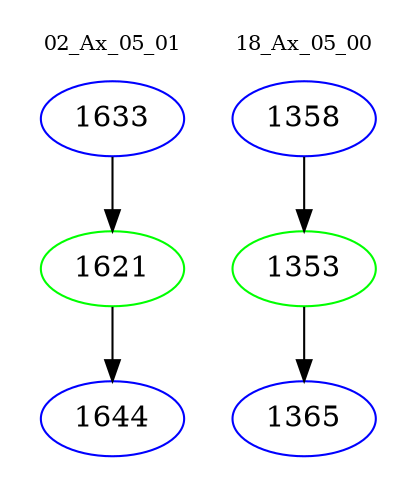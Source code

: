 digraph{
subgraph cluster_0 {
color = white
label = "02_Ax_05_01";
fontsize=10;
T0_1633 [label="1633", color="blue"]
T0_1633 -> T0_1621 [color="black"]
T0_1621 [label="1621", color="green"]
T0_1621 -> T0_1644 [color="black"]
T0_1644 [label="1644", color="blue"]
}
subgraph cluster_1 {
color = white
label = "18_Ax_05_00";
fontsize=10;
T1_1358 [label="1358", color="blue"]
T1_1358 -> T1_1353 [color="black"]
T1_1353 [label="1353", color="green"]
T1_1353 -> T1_1365 [color="black"]
T1_1365 [label="1365", color="blue"]
}
}
